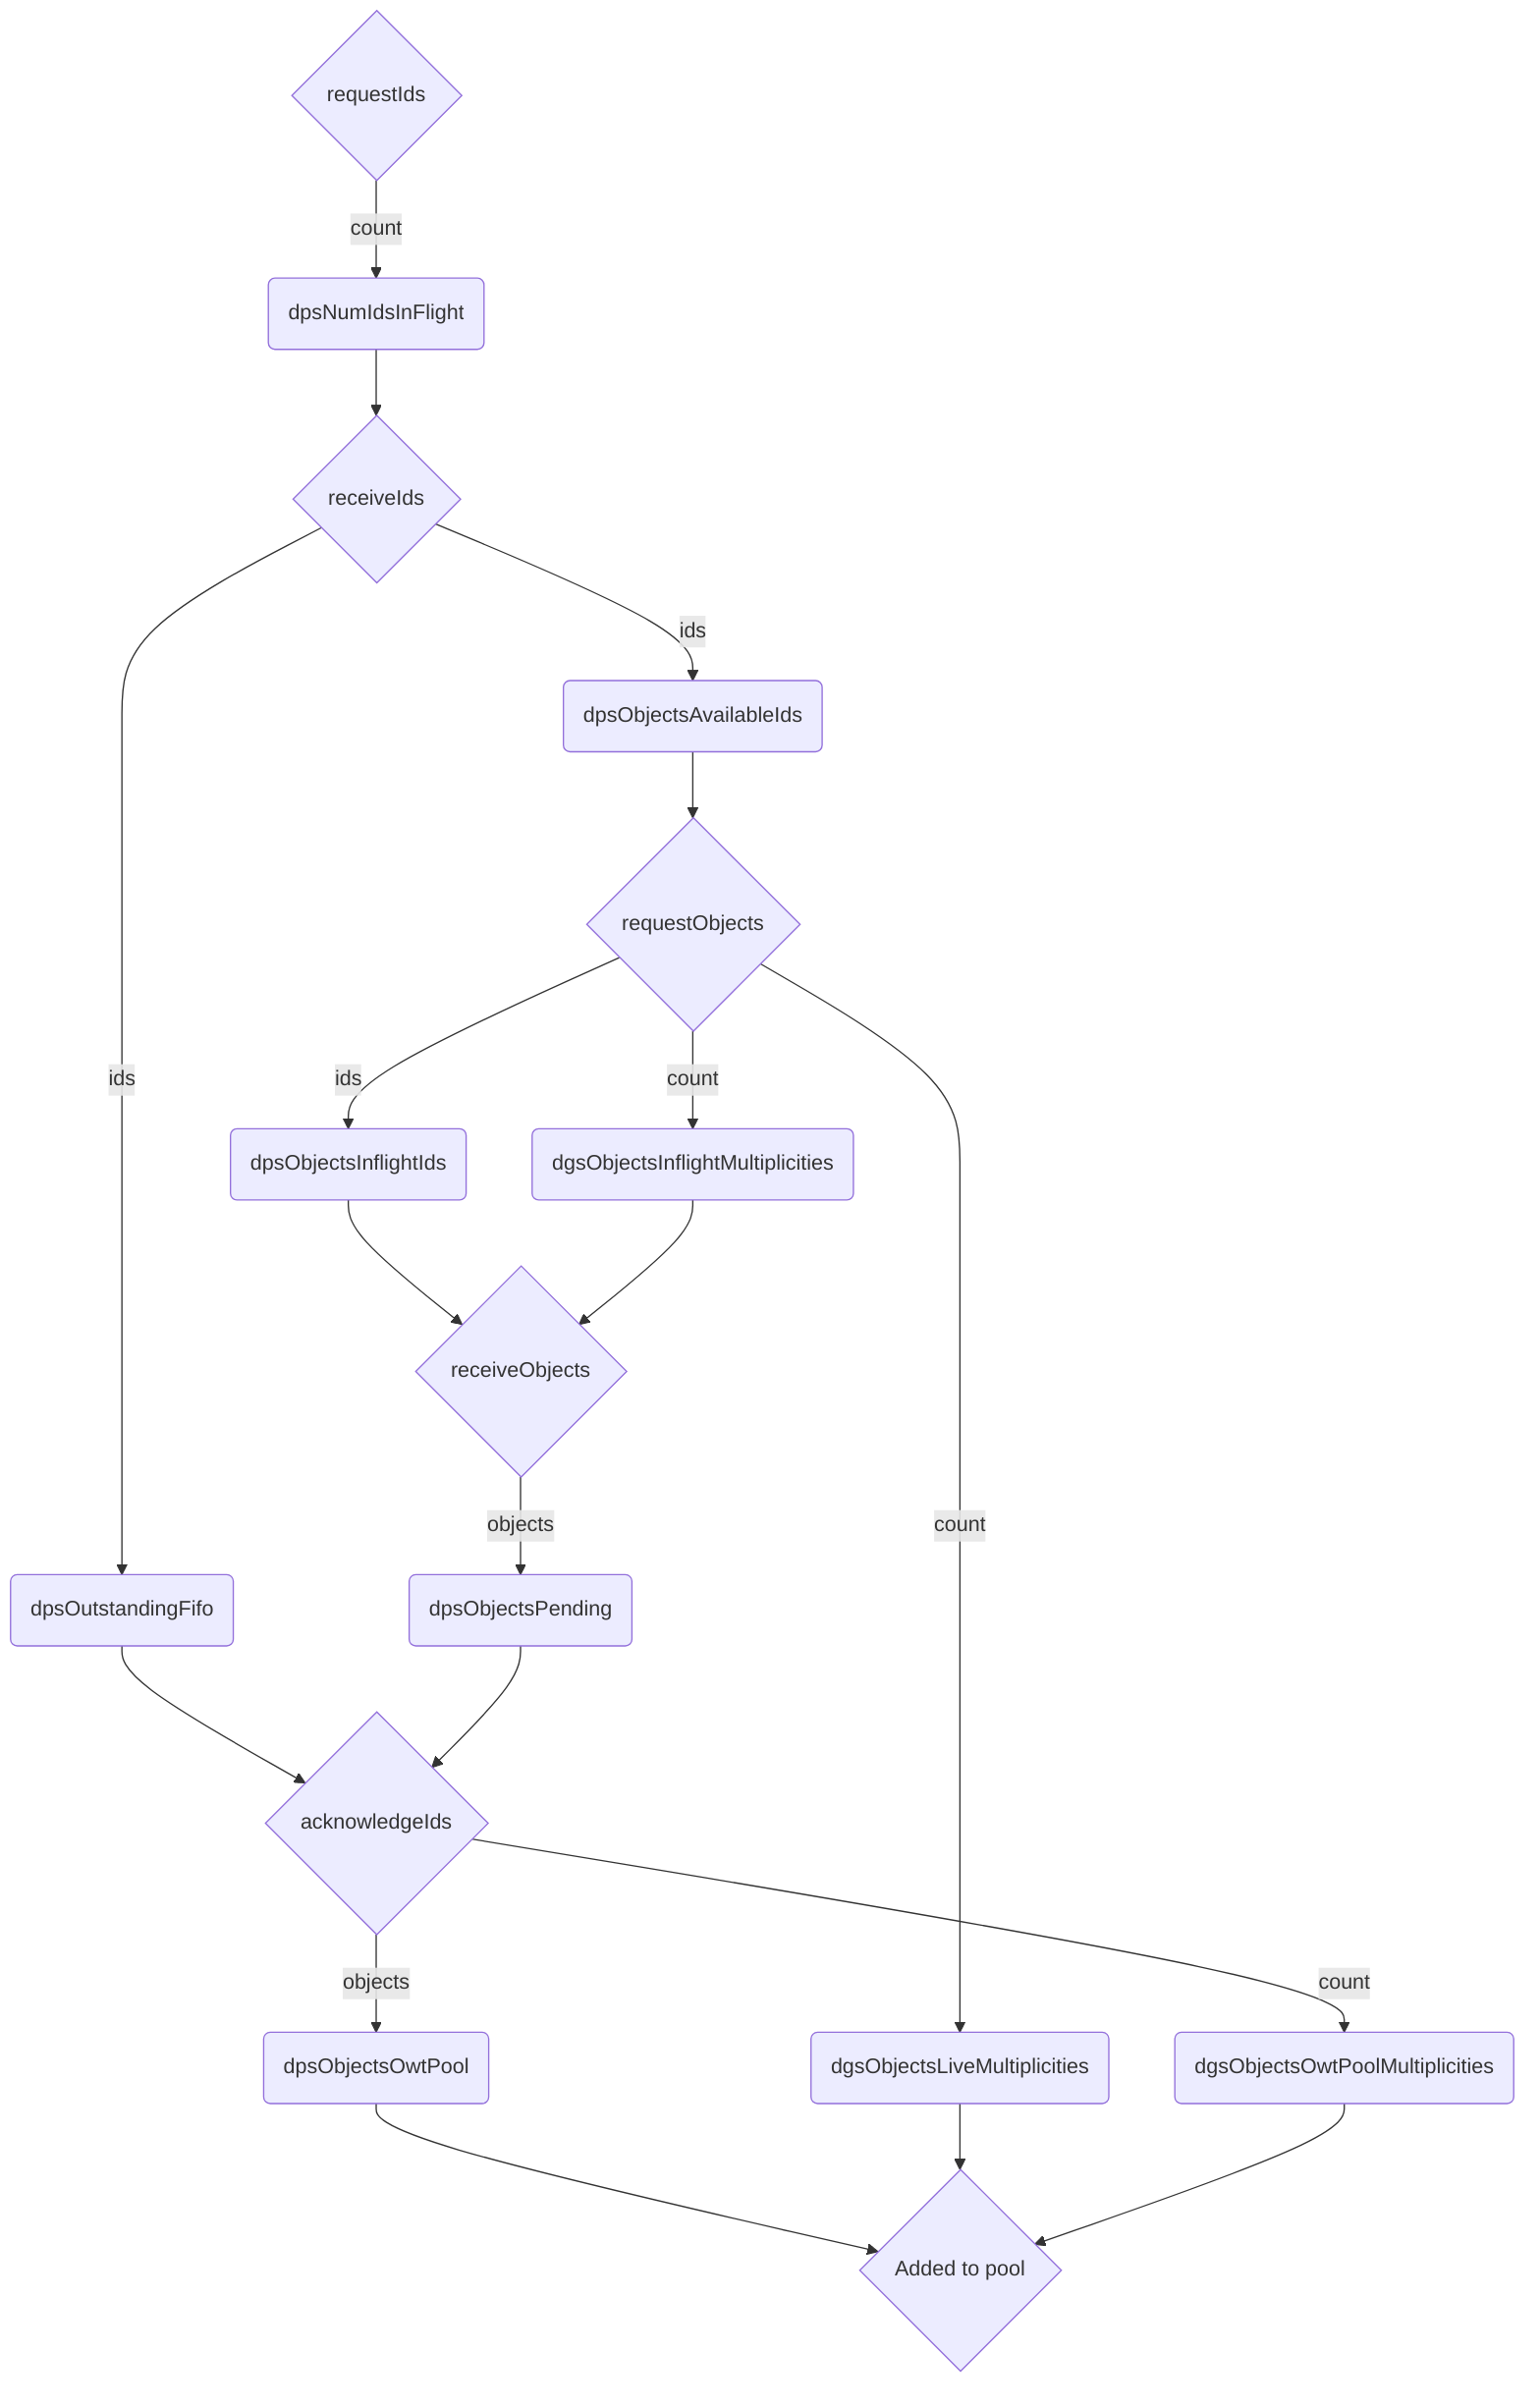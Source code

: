 flowchart TD
    A(dpsNumIdsInFlight)
    B(dpsOutstandingFifo)
    C(dpsObjectsAvailableIds)
    D(dpsObjectsInflightIds)
    E(dpsObjectsPending)
    F(dpsObjectsOwtPool)

    G(dgsObjectsLiveMultiplicities)
    H(dgsObjectsInflightMultiplicities)
    I(dgsObjectsOwtPoolMultiplicities)

    EA{requestIds}
    EA-->|count| A

    EB{receiveIds}
    A --> EB
    EB -->|ids| B
    EB -->|ids| C

    EC{requestObjects}
    C --> EC
    EC -->|ids| D
    EC --> |count| G
    EC -->|count| H

    ED{receiveObjects}
    D --> ED
    H --> ED
    ED -->|objects| E

    EE{acknowledgeIds}
    B --> EE
    E --> EE
    EE -->|objects| F
    EE -->|count| I

    EF{Added to pool}
    F --> EF
    G --> EF
    I --> EF